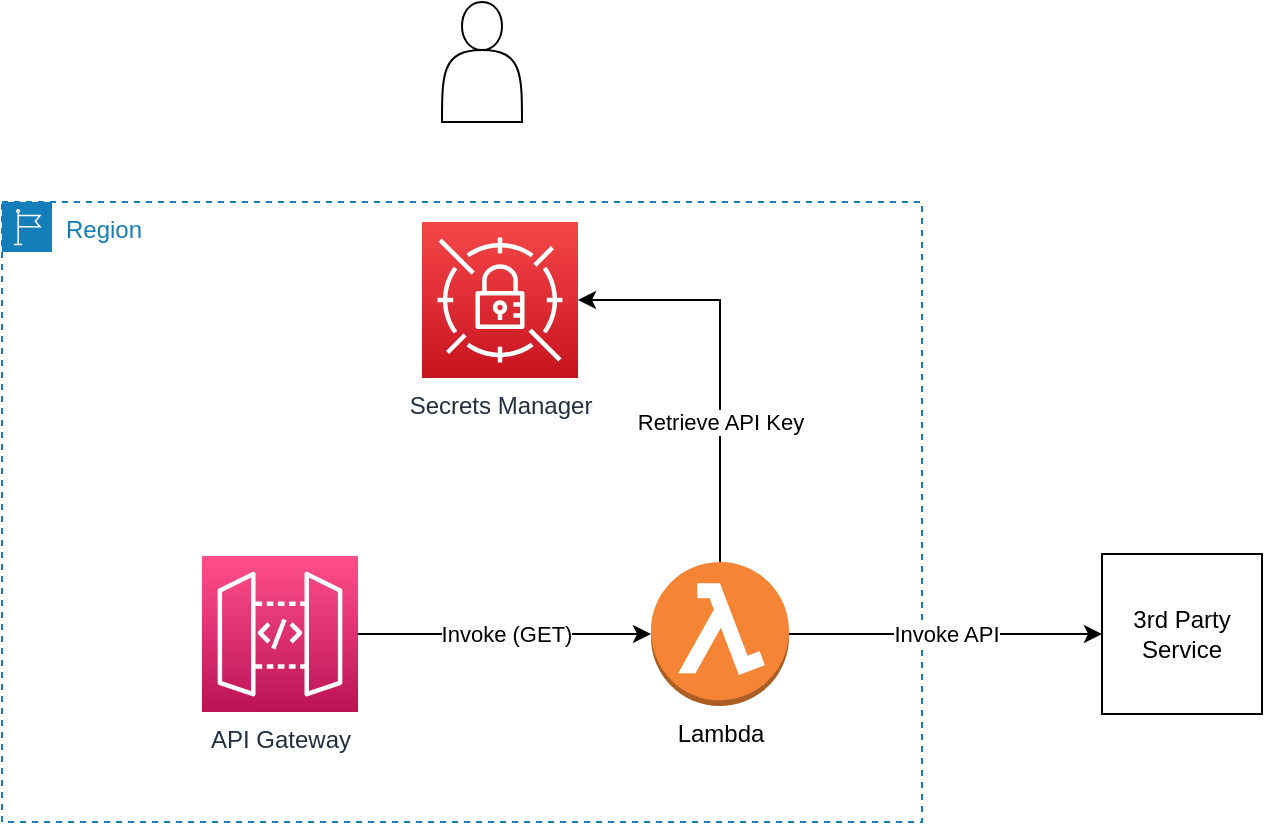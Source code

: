 <mxfile version="16.6.4" type="device"><diagram id="sWC495RwA9JKM8q3t22H" name="Page-1"><mxGraphModel dx="1426" dy="820" grid="1" gridSize="10" guides="1" tooltips="1" connect="1" arrows="1" fold="1" page="1" pageScale="1" pageWidth="1920" pageHeight="1200" background="#ffffff" math="0" shadow="0"><root><mxCell id="0"/><mxCell id="1" parent="0"/><mxCell id="it5hzoNxQJTTztMm72qk-24" value="Region" style="points=[[0,0],[0.25,0],[0.5,0],[0.75,0],[1,0],[1,0.25],[1,0.5],[1,0.75],[1,1],[0.75,1],[0.5,1],[0.25,1],[0,1],[0,0.75],[0,0.5],[0,0.25]];outlineConnect=0;gradientColor=none;html=1;whiteSpace=wrap;fontSize=12;fontStyle=0;container=1;pointerEvents=0;collapsible=0;recursiveResize=0;shape=mxgraph.aws4.group;grIcon=mxgraph.aws4.group_region;strokeColor=#147EBA;fillColor=none;verticalAlign=top;align=left;spacingLeft=30;fontColor=#147EBA;dashed=1;" vertex="1" parent="1"><mxGeometry x="310" y="120" width="460" height="310" as="geometry"/></mxCell><mxCell id="it5hzoNxQJTTztMm72qk-32" value="Retrieve API Key" style="edgeStyle=orthogonalEdgeStyle;rounded=0;orthogonalLoop=1;jettySize=auto;html=1;entryX=1;entryY=0.5;entryDx=0;entryDy=0;entryPerimeter=0;exitX=0.5;exitY=0;exitDx=0;exitDy=0;exitPerimeter=0;" edge="1" parent="it5hzoNxQJTTztMm72qk-24" source="it5hzoNxQJTTztMm72qk-26" target="it5hzoNxQJTTztMm72qk-29"><mxGeometry x="-0.307" relative="1" as="geometry"><Array as="points"><mxPoint x="359" y="49"/></Array><mxPoint as="offset"/></mxGeometry></mxCell><mxCell id="it5hzoNxQJTTztMm72qk-26" value="Lambda" style="outlineConnect=0;dashed=0;verticalLabelPosition=bottom;verticalAlign=top;align=center;html=1;shape=mxgraph.aws3.lambda_function;fillColor=#F58534;gradientColor=none;" vertex="1" parent="it5hzoNxQJTTztMm72qk-24"><mxGeometry x="324.5" y="180" width="69" height="72" as="geometry"/></mxCell><mxCell id="it5hzoNxQJTTztMm72qk-33" value="Invoke (GET)" style="edgeStyle=orthogonalEdgeStyle;rounded=0;orthogonalLoop=1;jettySize=auto;html=1;" edge="1" parent="it5hzoNxQJTTztMm72qk-24" source="it5hzoNxQJTTztMm72qk-27" target="it5hzoNxQJTTztMm72qk-26"><mxGeometry relative="1" as="geometry"/></mxCell><mxCell id="it5hzoNxQJTTztMm72qk-27" value="API Gateway" style="sketch=0;points=[[0,0,0],[0.25,0,0],[0.5,0,0],[0.75,0,0],[1,0,0],[0,1,0],[0.25,1,0],[0.5,1,0],[0.75,1,0],[1,1,0],[0,0.25,0],[0,0.5,0],[0,0.75,0],[1,0.25,0],[1,0.5,0],[1,0.75,0]];outlineConnect=0;fontColor=#232F3E;gradientColor=#FF4F8B;gradientDirection=north;fillColor=#BC1356;strokeColor=#ffffff;dashed=0;verticalLabelPosition=bottom;verticalAlign=top;align=center;html=1;fontSize=12;fontStyle=0;aspect=fixed;shape=mxgraph.aws4.resourceIcon;resIcon=mxgraph.aws4.api_gateway;" vertex="1" parent="it5hzoNxQJTTztMm72qk-24"><mxGeometry x="100" y="177" width="78" height="78" as="geometry"/></mxCell><mxCell id="it5hzoNxQJTTztMm72qk-29" value="Secrets Manager" style="sketch=0;points=[[0,0,0],[0.25,0,0],[0.5,0,0],[0.75,0,0],[1,0,0],[0,1,0],[0.25,1,0],[0.5,1,0],[0.75,1,0],[1,1,0],[0,0.25,0],[0,0.5,0],[0,0.75,0],[1,0.25,0],[1,0.5,0],[1,0.75,0]];outlineConnect=0;fontColor=#232F3E;gradientColor=#F54749;gradientDirection=north;fillColor=#C7131F;strokeColor=#ffffff;dashed=0;verticalLabelPosition=bottom;verticalAlign=top;align=center;html=1;fontSize=12;fontStyle=0;aspect=fixed;shape=mxgraph.aws4.resourceIcon;resIcon=mxgraph.aws4.secrets_manager;" vertex="1" parent="it5hzoNxQJTTztMm72qk-24"><mxGeometry x="210" y="10" width="78" height="78" as="geometry"/></mxCell><mxCell id="it5hzoNxQJTTztMm72qk-25" value="" style="shape=actor;whiteSpace=wrap;html=1;" vertex="1" parent="1"><mxGeometry x="530" y="20" width="40" height="60" as="geometry"/></mxCell><mxCell id="it5hzoNxQJTTztMm72qk-30" value="3rd Party Service" style="whiteSpace=wrap;html=1;aspect=fixed;" vertex="1" parent="1"><mxGeometry x="860" y="296" width="80" height="80" as="geometry"/></mxCell><mxCell id="it5hzoNxQJTTztMm72qk-31" value="Invoke API" style="edgeStyle=orthogonalEdgeStyle;rounded=0;orthogonalLoop=1;jettySize=auto;html=1;entryX=0;entryY=0.5;entryDx=0;entryDy=0;" edge="1" parent="1" source="it5hzoNxQJTTztMm72qk-26" target="it5hzoNxQJTTztMm72qk-30"><mxGeometry relative="1" as="geometry"/></mxCell></root></mxGraphModel></diagram></mxfile>